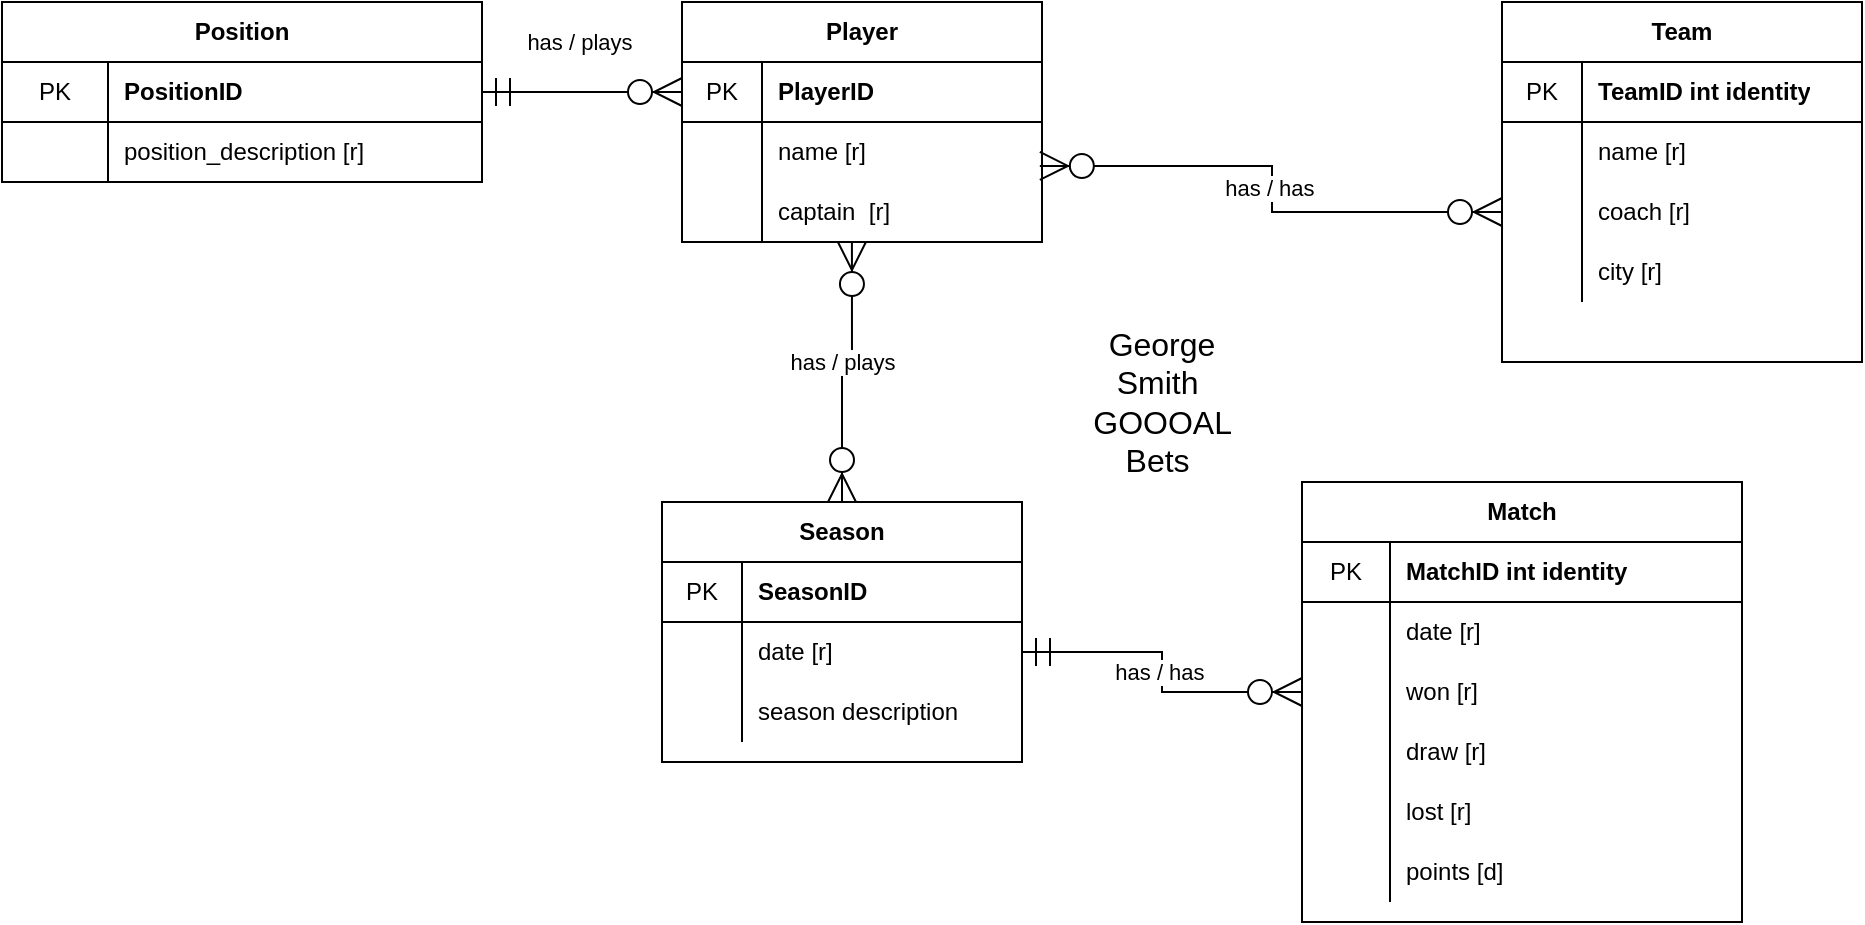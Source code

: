 <mxfile version="14.4.2" type="google"><diagram id="NrSWvLpIaQBbEWezcyqa" name="Page-1"><mxGraphModel dx="3122" dy="762" grid="1" gridSize="10" guides="1" tooltips="1" connect="1" arrows="1" fold="1" page="1" pageScale="1" pageWidth="850" pageHeight="1100" math="0" shadow="0"><root><mxCell id="0"/><mxCell id="1" parent="0"/><mxCell id="_UtloBrCs_WdP1lxwrqJ-1" value="Player" style="shape=table;html=1;whiteSpace=wrap;startSize=30;container=1;collapsible=0;childLayout=tableLayout;fixedRows=1;rowLines=0;fontStyle=1;align=center;" vertex="1" parent="1"><mxGeometry x="-660" y="160" width="180" height="120" as="geometry"/></mxCell><mxCell id="_UtloBrCs_WdP1lxwrqJ-2" value="" style="shape=partialRectangle;html=1;whiteSpace=wrap;collapsible=0;dropTarget=0;pointerEvents=0;fillColor=none;top=0;left=0;bottom=1;right=0;points=[[0,0.5],[1,0.5]];portConstraint=eastwest;" vertex="1" parent="_UtloBrCs_WdP1lxwrqJ-1"><mxGeometry y="30" width="180" height="30" as="geometry"/></mxCell><mxCell id="_UtloBrCs_WdP1lxwrqJ-3" value="PK" style="shape=partialRectangle;html=1;whiteSpace=wrap;connectable=0;fillColor=none;top=0;left=0;bottom=0;right=0;overflow=hidden;" vertex="1" parent="_UtloBrCs_WdP1lxwrqJ-2"><mxGeometry width="40" height="30" as="geometry"/></mxCell><mxCell id="_UtloBrCs_WdP1lxwrqJ-4" value="&lt;b&gt;PlayerID&lt;/b&gt;" style="shape=partialRectangle;html=1;whiteSpace=wrap;connectable=0;fillColor=none;top=0;left=0;bottom=0;right=0;align=left;spacingLeft=6;overflow=hidden;" vertex="1" parent="_UtloBrCs_WdP1lxwrqJ-2"><mxGeometry x="40" width="140" height="30" as="geometry"/></mxCell><mxCell id="_UtloBrCs_WdP1lxwrqJ-20" value="" style="shape=partialRectangle;html=1;whiteSpace=wrap;collapsible=0;dropTarget=0;pointerEvents=0;fillColor=none;top=0;left=0;bottom=0;right=0;points=[[0,0.5],[1,0.5]];portConstraint=eastwest;" vertex="1" parent="_UtloBrCs_WdP1lxwrqJ-1"><mxGeometry y="60" width="180" height="30" as="geometry"/></mxCell><mxCell id="_UtloBrCs_WdP1lxwrqJ-21" value="" style="shape=partialRectangle;html=1;whiteSpace=wrap;connectable=0;fillColor=none;top=0;left=0;bottom=0;right=0;overflow=hidden;" vertex="1" parent="_UtloBrCs_WdP1lxwrqJ-20"><mxGeometry width="40" height="30" as="geometry"/></mxCell><mxCell id="_UtloBrCs_WdP1lxwrqJ-22" value="name [r]" style="shape=partialRectangle;html=1;whiteSpace=wrap;connectable=0;fillColor=none;top=0;left=0;bottom=0;right=0;align=left;spacingLeft=6;overflow=hidden;" vertex="1" parent="_UtloBrCs_WdP1lxwrqJ-20"><mxGeometry x="40" width="140" height="30" as="geometry"/></mxCell><mxCell id="_UtloBrCs_WdP1lxwrqJ-120" value="" style="shape=partialRectangle;html=1;whiteSpace=wrap;collapsible=0;dropTarget=0;pointerEvents=0;fillColor=none;top=0;left=0;bottom=0;right=0;points=[[0,0.5],[1,0.5]];portConstraint=eastwest;" vertex="1" parent="_UtloBrCs_WdP1lxwrqJ-1"><mxGeometry y="90" width="180" height="30" as="geometry"/></mxCell><mxCell id="_UtloBrCs_WdP1lxwrqJ-121" value="" style="shape=partialRectangle;html=1;whiteSpace=wrap;connectable=0;fillColor=none;top=0;left=0;bottom=0;right=0;overflow=hidden;" vertex="1" parent="_UtloBrCs_WdP1lxwrqJ-120"><mxGeometry width="40" height="30" as="geometry"/></mxCell><mxCell id="_UtloBrCs_WdP1lxwrqJ-122" value="captain&amp;nbsp; [r]" style="shape=partialRectangle;html=1;whiteSpace=wrap;connectable=0;fillColor=none;top=0;left=0;bottom=0;right=0;align=left;spacingLeft=6;overflow=hidden;" vertex="1" parent="_UtloBrCs_WdP1lxwrqJ-120"><mxGeometry x="40" width="140" height="30" as="geometry"/></mxCell><mxCell id="_UtloBrCs_WdP1lxwrqJ-55" value="Match" style="shape=table;html=1;whiteSpace=wrap;startSize=30;container=1;collapsible=0;childLayout=tableLayout;fixedRows=1;rowLines=0;fontStyle=1;align=center;" vertex="1" parent="1"><mxGeometry x="-350" y="400" width="220" height="220" as="geometry"/></mxCell><mxCell id="_UtloBrCs_WdP1lxwrqJ-56" value="" style="shape=partialRectangle;html=1;whiteSpace=wrap;collapsible=0;dropTarget=0;pointerEvents=0;fillColor=none;top=0;left=0;bottom=1;right=0;points=[[0,0.5],[1,0.5]];portConstraint=eastwest;" vertex="1" parent="_UtloBrCs_WdP1lxwrqJ-55"><mxGeometry y="30" width="220" height="30" as="geometry"/></mxCell><mxCell id="_UtloBrCs_WdP1lxwrqJ-57" value="PK" style="shape=partialRectangle;html=1;whiteSpace=wrap;connectable=0;fillColor=none;top=0;left=0;bottom=0;right=0;overflow=hidden;" vertex="1" parent="_UtloBrCs_WdP1lxwrqJ-56"><mxGeometry width="44" height="30" as="geometry"/></mxCell><mxCell id="_UtloBrCs_WdP1lxwrqJ-58" value="&lt;b&gt;MatchID int identity&amp;nbsp;&lt;/b&gt;" style="shape=partialRectangle;html=1;whiteSpace=wrap;connectable=0;fillColor=none;top=0;left=0;bottom=0;right=0;align=left;spacingLeft=6;overflow=hidden;" vertex="1" parent="_UtloBrCs_WdP1lxwrqJ-56"><mxGeometry x="44" width="176" height="30" as="geometry"/></mxCell><mxCell id="_UtloBrCs_WdP1lxwrqJ-59" value="" style="shape=partialRectangle;html=1;whiteSpace=wrap;collapsible=0;dropTarget=0;pointerEvents=0;fillColor=none;top=0;left=0;bottom=0;right=0;points=[[0,0.5],[1,0.5]];portConstraint=eastwest;" vertex="1" parent="_UtloBrCs_WdP1lxwrqJ-55"><mxGeometry y="60" width="220" height="30" as="geometry"/></mxCell><mxCell id="_UtloBrCs_WdP1lxwrqJ-60" value="" style="shape=partialRectangle;html=1;whiteSpace=wrap;connectable=0;fillColor=none;top=0;left=0;bottom=0;right=0;overflow=hidden;" vertex="1" parent="_UtloBrCs_WdP1lxwrqJ-59"><mxGeometry width="44" height="30" as="geometry"/></mxCell><mxCell id="_UtloBrCs_WdP1lxwrqJ-61" value="date [r]" style="shape=partialRectangle;html=1;whiteSpace=wrap;connectable=0;fillColor=none;top=0;left=0;bottom=0;right=0;align=left;spacingLeft=6;overflow=hidden;" vertex="1" parent="_UtloBrCs_WdP1lxwrqJ-59"><mxGeometry x="44" width="176" height="30" as="geometry"/></mxCell><mxCell id="_UtloBrCs_WdP1lxwrqJ-117" value="" style="shape=partialRectangle;html=1;whiteSpace=wrap;collapsible=0;dropTarget=0;pointerEvents=0;fillColor=none;top=0;left=0;bottom=0;right=0;points=[[0,0.5],[1,0.5]];portConstraint=eastwest;" vertex="1" parent="_UtloBrCs_WdP1lxwrqJ-55"><mxGeometry y="90" width="220" height="30" as="geometry"/></mxCell><mxCell id="_UtloBrCs_WdP1lxwrqJ-118" value="" style="shape=partialRectangle;html=1;whiteSpace=wrap;connectable=0;fillColor=none;top=0;left=0;bottom=0;right=0;overflow=hidden;" vertex="1" parent="_UtloBrCs_WdP1lxwrqJ-117"><mxGeometry width="44" height="30" as="geometry"/></mxCell><mxCell id="_UtloBrCs_WdP1lxwrqJ-119" value="won [r]" style="shape=partialRectangle;html=1;whiteSpace=wrap;connectable=0;fillColor=none;top=0;left=0;bottom=0;right=0;align=left;spacingLeft=6;overflow=hidden;" vertex="1" parent="_UtloBrCs_WdP1lxwrqJ-117"><mxGeometry x="44" width="176" height="30" as="geometry"/></mxCell><mxCell id="_UtloBrCs_WdP1lxwrqJ-62" value="" style="shape=partialRectangle;html=1;whiteSpace=wrap;collapsible=0;dropTarget=0;pointerEvents=0;fillColor=none;top=0;left=0;bottom=0;right=0;points=[[0,0.5],[1,0.5]];portConstraint=eastwest;" vertex="1" parent="_UtloBrCs_WdP1lxwrqJ-55"><mxGeometry y="120" width="220" height="30" as="geometry"/></mxCell><mxCell id="_UtloBrCs_WdP1lxwrqJ-63" value="" style="shape=partialRectangle;html=1;whiteSpace=wrap;connectable=0;fillColor=none;top=0;left=0;bottom=0;right=0;overflow=hidden;" vertex="1" parent="_UtloBrCs_WdP1lxwrqJ-62"><mxGeometry width="44" height="30" as="geometry"/></mxCell><mxCell id="_UtloBrCs_WdP1lxwrqJ-64" value="draw [r]" style="shape=partialRectangle;html=1;whiteSpace=wrap;connectable=0;fillColor=none;top=0;left=0;bottom=0;right=0;align=left;spacingLeft=6;overflow=hidden;" vertex="1" parent="_UtloBrCs_WdP1lxwrqJ-62"><mxGeometry x="44" width="176" height="30" as="geometry"/></mxCell><mxCell id="_UtloBrCs_WdP1lxwrqJ-65" value="" style="shape=partialRectangle;html=1;whiteSpace=wrap;collapsible=0;dropTarget=0;pointerEvents=0;fillColor=none;top=0;left=0;bottom=0;right=0;points=[[0,0.5],[1,0.5]];portConstraint=eastwest;" vertex="1" parent="_UtloBrCs_WdP1lxwrqJ-55"><mxGeometry y="150" width="220" height="30" as="geometry"/></mxCell><mxCell id="_UtloBrCs_WdP1lxwrqJ-66" value="" style="shape=partialRectangle;html=1;whiteSpace=wrap;connectable=0;fillColor=none;top=0;left=0;bottom=0;right=0;overflow=hidden;" vertex="1" parent="_UtloBrCs_WdP1lxwrqJ-65"><mxGeometry width="44" height="30" as="geometry"/></mxCell><mxCell id="_UtloBrCs_WdP1lxwrqJ-67" value="lost [r]" style="shape=partialRectangle;html=1;whiteSpace=wrap;connectable=0;fillColor=none;top=0;left=0;bottom=0;right=0;align=left;spacingLeft=6;overflow=hidden;" vertex="1" parent="_UtloBrCs_WdP1lxwrqJ-65"><mxGeometry x="44" width="176" height="30" as="geometry"/></mxCell><mxCell id="_UtloBrCs_WdP1lxwrqJ-68" value="" style="shape=partialRectangle;html=1;whiteSpace=wrap;collapsible=0;dropTarget=0;pointerEvents=0;fillColor=none;top=0;left=0;bottom=0;right=0;points=[[0,0.5],[1,0.5]];portConstraint=eastwest;" vertex="1" parent="_UtloBrCs_WdP1lxwrqJ-55"><mxGeometry y="180" width="220" height="30" as="geometry"/></mxCell><mxCell id="_UtloBrCs_WdP1lxwrqJ-69" value="" style="shape=partialRectangle;html=1;whiteSpace=wrap;connectable=0;fillColor=none;top=0;left=0;bottom=0;right=0;overflow=hidden;" vertex="1" parent="_UtloBrCs_WdP1lxwrqJ-68"><mxGeometry width="44" height="30" as="geometry"/></mxCell><mxCell id="_UtloBrCs_WdP1lxwrqJ-70" value="points [d]" style="shape=partialRectangle;html=1;whiteSpace=wrap;connectable=0;fillColor=none;top=0;left=0;bottom=0;right=0;align=left;spacingLeft=6;overflow=hidden;" vertex="1" parent="_UtloBrCs_WdP1lxwrqJ-68"><mxGeometry x="44" width="176" height="30" as="geometry"/></mxCell><mxCell id="_UtloBrCs_WdP1lxwrqJ-87" value="Position" style="shape=table;html=1;whiteSpace=wrap;startSize=30;container=1;collapsible=0;childLayout=tableLayout;fixedRows=1;rowLines=0;fontStyle=1;align=center;" vertex="1" parent="1"><mxGeometry x="-1000" y="160" width="240" height="90" as="geometry"/></mxCell><mxCell id="_UtloBrCs_WdP1lxwrqJ-88" value="" style="shape=partialRectangle;html=1;whiteSpace=wrap;collapsible=0;dropTarget=0;pointerEvents=0;fillColor=none;top=0;left=0;bottom=1;right=0;points=[[0,0.5],[1,0.5]];portConstraint=eastwest;" vertex="1" parent="_UtloBrCs_WdP1lxwrqJ-87"><mxGeometry y="30" width="240" height="30" as="geometry"/></mxCell><mxCell id="_UtloBrCs_WdP1lxwrqJ-89" value="PK" style="shape=partialRectangle;html=1;whiteSpace=wrap;connectable=0;fillColor=none;top=0;left=0;bottom=0;right=0;overflow=hidden;" vertex="1" parent="_UtloBrCs_WdP1lxwrqJ-88"><mxGeometry width="53" height="30" as="geometry"/></mxCell><mxCell id="_UtloBrCs_WdP1lxwrqJ-90" value="&lt;b&gt;PositionID&lt;/b&gt;" style="shape=partialRectangle;html=1;whiteSpace=wrap;connectable=0;fillColor=none;top=0;left=0;bottom=0;right=0;align=left;spacingLeft=6;overflow=hidden;" vertex="1" parent="_UtloBrCs_WdP1lxwrqJ-88"><mxGeometry x="53" width="187" height="30" as="geometry"/></mxCell><mxCell id="_UtloBrCs_WdP1lxwrqJ-91" value="" style="shape=partialRectangle;html=1;whiteSpace=wrap;collapsible=0;dropTarget=0;pointerEvents=0;fillColor=none;top=0;left=0;bottom=0;right=0;points=[[0,0.5],[1,0.5]];portConstraint=eastwest;" vertex="1" parent="_UtloBrCs_WdP1lxwrqJ-87"><mxGeometry y="60" width="240" height="30" as="geometry"/></mxCell><mxCell id="_UtloBrCs_WdP1lxwrqJ-92" value="" style="shape=partialRectangle;html=1;whiteSpace=wrap;connectable=0;fillColor=none;top=0;left=0;bottom=0;right=0;overflow=hidden;" vertex="1" parent="_UtloBrCs_WdP1lxwrqJ-91"><mxGeometry width="53" height="30" as="geometry"/></mxCell><mxCell id="_UtloBrCs_WdP1lxwrqJ-93" value="position_description [r]" style="shape=partialRectangle;html=1;whiteSpace=wrap;connectable=0;fillColor=none;top=0;left=0;bottom=0;right=0;align=left;spacingLeft=6;overflow=hidden;" vertex="1" parent="_UtloBrCs_WdP1lxwrqJ-91"><mxGeometry x="53" width="187" height="30" as="geometry"/></mxCell><mxCell id="_UtloBrCs_WdP1lxwrqJ-99" value="&lt;font style=&quot;font-size: 16px&quot;&gt;George Smith&amp;nbsp;&lt;br&gt;GOOOAL Bets&amp;nbsp;&lt;/font&gt;" style="text;html=1;strokeColor=none;fillColor=none;align=center;verticalAlign=middle;whiteSpace=wrap;rounded=0;" vertex="1" parent="1"><mxGeometry x="-440" y="350" width="40" height="20" as="geometry"/></mxCell><mxCell id="_UtloBrCs_WdP1lxwrqJ-100" value="Team" style="shape=table;html=1;whiteSpace=wrap;startSize=30;container=1;collapsible=0;childLayout=tableLayout;fixedRows=1;rowLines=0;fontStyle=1;align=center;" vertex="1" parent="1"><mxGeometry x="-250" y="160" width="180" height="180" as="geometry"/></mxCell><mxCell id="_UtloBrCs_WdP1lxwrqJ-101" value="" style="shape=partialRectangle;html=1;whiteSpace=wrap;collapsible=0;dropTarget=0;pointerEvents=0;fillColor=none;top=0;left=0;bottom=1;right=0;points=[[0,0.5],[1,0.5]];portConstraint=eastwest;" vertex="1" parent="_UtloBrCs_WdP1lxwrqJ-100"><mxGeometry y="30" width="180" height="30" as="geometry"/></mxCell><mxCell id="_UtloBrCs_WdP1lxwrqJ-102" value="PK" style="shape=partialRectangle;html=1;whiteSpace=wrap;connectable=0;fillColor=none;top=0;left=0;bottom=0;right=0;overflow=hidden;" vertex="1" parent="_UtloBrCs_WdP1lxwrqJ-101"><mxGeometry width="40" height="30" as="geometry"/></mxCell><mxCell id="_UtloBrCs_WdP1lxwrqJ-103" value="&lt;b&gt;TeamID int identity&lt;/b&gt;" style="shape=partialRectangle;html=1;whiteSpace=wrap;connectable=0;fillColor=none;top=0;left=0;bottom=0;right=0;align=left;spacingLeft=6;overflow=hidden;" vertex="1" parent="_UtloBrCs_WdP1lxwrqJ-101"><mxGeometry x="40" width="140" height="30" as="geometry"/></mxCell><mxCell id="_UtloBrCs_WdP1lxwrqJ-104" value="" style="shape=partialRectangle;html=1;whiteSpace=wrap;collapsible=0;dropTarget=0;pointerEvents=0;fillColor=none;top=0;left=0;bottom=0;right=0;points=[[0,0.5],[1,0.5]];portConstraint=eastwest;" vertex="1" parent="_UtloBrCs_WdP1lxwrqJ-100"><mxGeometry y="60" width="180" height="30" as="geometry"/></mxCell><mxCell id="_UtloBrCs_WdP1lxwrqJ-105" value="" style="shape=partialRectangle;html=1;whiteSpace=wrap;connectable=0;fillColor=none;top=0;left=0;bottom=0;right=0;overflow=hidden;" vertex="1" parent="_UtloBrCs_WdP1lxwrqJ-104"><mxGeometry width="40" height="30" as="geometry"/></mxCell><mxCell id="_UtloBrCs_WdP1lxwrqJ-106" value="name [r]" style="shape=partialRectangle;html=1;whiteSpace=wrap;connectable=0;fillColor=none;top=0;left=0;bottom=0;right=0;align=left;spacingLeft=6;overflow=hidden;" vertex="1" parent="_UtloBrCs_WdP1lxwrqJ-104"><mxGeometry x="40" width="140" height="30" as="geometry"/></mxCell><mxCell id="_UtloBrCs_WdP1lxwrqJ-133" value="" style="shape=partialRectangle;html=1;whiteSpace=wrap;collapsible=0;dropTarget=0;pointerEvents=0;fillColor=none;top=0;left=0;bottom=0;right=0;points=[[0,0.5],[1,0.5]];portConstraint=eastwest;" vertex="1" parent="_UtloBrCs_WdP1lxwrqJ-100"><mxGeometry y="90" width="180" height="30" as="geometry"/></mxCell><mxCell id="_UtloBrCs_WdP1lxwrqJ-134" value="" style="shape=partialRectangle;html=1;whiteSpace=wrap;connectable=0;fillColor=none;top=0;left=0;bottom=0;right=0;overflow=hidden;" vertex="1" parent="_UtloBrCs_WdP1lxwrqJ-133"><mxGeometry width="40" height="30" as="geometry"/></mxCell><mxCell id="_UtloBrCs_WdP1lxwrqJ-135" value="coach [r]" style="shape=partialRectangle;html=1;whiteSpace=wrap;connectable=0;fillColor=none;top=0;left=0;bottom=0;right=0;align=left;spacingLeft=6;overflow=hidden;" vertex="1" parent="_UtloBrCs_WdP1lxwrqJ-133"><mxGeometry x="40" width="140" height="30" as="geometry"/></mxCell><mxCell id="_UtloBrCs_WdP1lxwrqJ-136" value="" style="shape=partialRectangle;html=1;whiteSpace=wrap;collapsible=0;dropTarget=0;pointerEvents=0;fillColor=none;top=0;left=0;bottom=0;right=0;points=[[0,0.5],[1,0.5]];portConstraint=eastwest;" vertex="1" parent="_UtloBrCs_WdP1lxwrqJ-100"><mxGeometry y="120" width="180" height="30" as="geometry"/></mxCell><mxCell id="_UtloBrCs_WdP1lxwrqJ-137" value="" style="shape=partialRectangle;html=1;whiteSpace=wrap;connectable=0;fillColor=none;top=0;left=0;bottom=0;right=0;overflow=hidden;" vertex="1" parent="_UtloBrCs_WdP1lxwrqJ-136"><mxGeometry width="40" height="30" as="geometry"/></mxCell><mxCell id="_UtloBrCs_WdP1lxwrqJ-138" value="city [r]" style="shape=partialRectangle;html=1;whiteSpace=wrap;connectable=0;fillColor=none;top=0;left=0;bottom=0;right=0;align=left;spacingLeft=6;overflow=hidden;" vertex="1" parent="_UtloBrCs_WdP1lxwrqJ-136"><mxGeometry x="40" width="140" height="30" as="geometry"/></mxCell><mxCell id="_UtloBrCs_WdP1lxwrqJ-139" value="has / has&amp;nbsp;" style="edgeStyle=orthogonalEdgeStyle;rounded=0;orthogonalLoop=1;jettySize=auto;html=1;exitX=0;exitY=0.5;exitDx=0;exitDy=0;entryX=0.994;entryY=0.733;entryDx=0;entryDy=0;entryPerimeter=0;startArrow=ERzeroToMany;startFill=1;startSize=12;endArrow=ERzeroToMany;endFill=1;endSize=12;" edge="1" parent="1" source="_UtloBrCs_WdP1lxwrqJ-133" target="_UtloBrCs_WdP1lxwrqJ-20"><mxGeometry relative="1" as="geometry"/></mxCell><mxCell id="_UtloBrCs_WdP1lxwrqJ-157" style="edgeStyle=orthogonalEdgeStyle;rounded=0;orthogonalLoop=1;jettySize=auto;html=1;exitX=0.5;exitY=0;exitDx=0;exitDy=0;entryX=0.472;entryY=1;entryDx=0;entryDy=0;entryPerimeter=0;startArrow=ERzeroToMany;startFill=1;startSize=12;endArrow=ERzeroToMany;endFill=1;endSize=12;" edge="1" parent="1" source="_UtloBrCs_WdP1lxwrqJ-140" target="_UtloBrCs_WdP1lxwrqJ-120"><mxGeometry relative="1" as="geometry"/></mxCell><mxCell id="_UtloBrCs_WdP1lxwrqJ-159" value="has / plays" style="edgeLabel;html=1;align=center;verticalAlign=middle;resizable=0;points=[];" vertex="1" connectable="0" parent="_UtloBrCs_WdP1lxwrqJ-157"><mxGeometry x="0.215" y="3" relative="1" as="geometry"><mxPoint x="-1.99" y="7" as="offset"/></mxGeometry></mxCell><mxCell id="_UtloBrCs_WdP1lxwrqJ-140" value="Season" style="shape=table;html=1;whiteSpace=wrap;startSize=30;container=1;collapsible=0;childLayout=tableLayout;fixedRows=1;rowLines=0;fontStyle=1;align=center;" vertex="1" parent="1"><mxGeometry x="-670" y="410" width="180" height="130" as="geometry"/></mxCell><mxCell id="_UtloBrCs_WdP1lxwrqJ-141" value="" style="shape=partialRectangle;html=1;whiteSpace=wrap;collapsible=0;dropTarget=0;pointerEvents=0;fillColor=none;top=0;left=0;bottom=1;right=0;points=[[0,0.5],[1,0.5]];portConstraint=eastwest;" vertex="1" parent="_UtloBrCs_WdP1lxwrqJ-140"><mxGeometry y="30" width="180" height="30" as="geometry"/></mxCell><mxCell id="_UtloBrCs_WdP1lxwrqJ-142" value="PK" style="shape=partialRectangle;html=1;whiteSpace=wrap;connectable=0;fillColor=none;top=0;left=0;bottom=0;right=0;overflow=hidden;" vertex="1" parent="_UtloBrCs_WdP1lxwrqJ-141"><mxGeometry width="40" height="30" as="geometry"/></mxCell><mxCell id="_UtloBrCs_WdP1lxwrqJ-143" value="&lt;b&gt;SeasonID&lt;/b&gt;" style="shape=partialRectangle;html=1;whiteSpace=wrap;connectable=0;fillColor=none;top=0;left=0;bottom=0;right=0;align=left;spacingLeft=6;overflow=hidden;" vertex="1" parent="_UtloBrCs_WdP1lxwrqJ-141"><mxGeometry x="40" width="140" height="30" as="geometry"/></mxCell><mxCell id="_UtloBrCs_WdP1lxwrqJ-144" value="" style="shape=partialRectangle;html=1;whiteSpace=wrap;collapsible=0;dropTarget=0;pointerEvents=0;fillColor=none;top=0;left=0;bottom=0;right=0;points=[[0,0.5],[1,0.5]];portConstraint=eastwest;" vertex="1" parent="_UtloBrCs_WdP1lxwrqJ-140"><mxGeometry y="60" width="180" height="30" as="geometry"/></mxCell><mxCell id="_UtloBrCs_WdP1lxwrqJ-145" value="" style="shape=partialRectangle;html=1;whiteSpace=wrap;connectable=0;fillColor=none;top=0;left=0;bottom=0;right=0;overflow=hidden;" vertex="1" parent="_UtloBrCs_WdP1lxwrqJ-144"><mxGeometry width="40" height="30" as="geometry"/></mxCell><mxCell id="_UtloBrCs_WdP1lxwrqJ-146" value="date [r]" style="shape=partialRectangle;html=1;whiteSpace=wrap;connectable=0;fillColor=none;top=0;left=0;bottom=0;right=0;align=left;spacingLeft=6;overflow=hidden;" vertex="1" parent="_UtloBrCs_WdP1lxwrqJ-144"><mxGeometry x="40" width="140" height="30" as="geometry"/></mxCell><mxCell id="_UtloBrCs_WdP1lxwrqJ-150" value="" style="shape=partialRectangle;html=1;whiteSpace=wrap;collapsible=0;dropTarget=0;pointerEvents=0;fillColor=none;top=0;left=0;bottom=0;right=0;points=[[0,0.5],[1,0.5]];portConstraint=eastwest;" vertex="1" parent="_UtloBrCs_WdP1lxwrqJ-140"><mxGeometry y="90" width="180" height="30" as="geometry"/></mxCell><mxCell id="_UtloBrCs_WdP1lxwrqJ-151" value="" style="shape=partialRectangle;html=1;whiteSpace=wrap;connectable=0;fillColor=none;top=0;left=0;bottom=0;right=0;overflow=hidden;" vertex="1" parent="_UtloBrCs_WdP1lxwrqJ-150"><mxGeometry width="40" height="30" as="geometry"/></mxCell><mxCell id="_UtloBrCs_WdP1lxwrqJ-152" value="season description&amp;nbsp;" style="shape=partialRectangle;html=1;whiteSpace=wrap;connectable=0;fillColor=none;top=0;left=0;bottom=0;right=0;align=left;spacingLeft=6;overflow=hidden;" vertex="1" parent="_UtloBrCs_WdP1lxwrqJ-150"><mxGeometry x="40" width="140" height="30" as="geometry"/></mxCell><mxCell id="_UtloBrCs_WdP1lxwrqJ-153" value="has / has&amp;nbsp;" style="edgeStyle=orthogonalEdgeStyle;rounded=0;orthogonalLoop=1;jettySize=auto;html=1;exitX=0;exitY=0.5;exitDx=0;exitDy=0;entryX=1;entryY=0.5;entryDx=0;entryDy=0;startArrow=ERzeroToMany;startFill=1;startSize=12;endArrow=ERmandOne;endFill=0;endSize=12;" edge="1" parent="1" source="_UtloBrCs_WdP1lxwrqJ-117" target="_UtloBrCs_WdP1lxwrqJ-144"><mxGeometry relative="1" as="geometry"/></mxCell><mxCell id="_UtloBrCs_WdP1lxwrqJ-158" value="has / plays&amp;nbsp;" style="edgeStyle=orthogonalEdgeStyle;rounded=0;orthogonalLoop=1;jettySize=auto;html=1;exitX=1;exitY=0.5;exitDx=0;exitDy=0;startArrow=ERmandOne;startFill=0;startSize=12;endArrow=ERzeroToMany;endFill=1;endSize=12;" edge="1" parent="1" source="_UtloBrCs_WdP1lxwrqJ-88" target="_UtloBrCs_WdP1lxwrqJ-2"><mxGeometry y="25" relative="1" as="geometry"><mxPoint as="offset"/></mxGeometry></mxCell></root></mxGraphModel></diagram></mxfile>